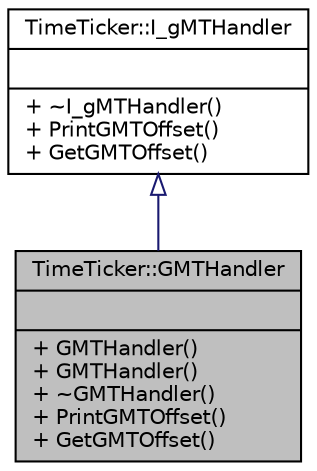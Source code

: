 digraph "TimeTicker::GMTHandler"
{
 // INTERACTIVE_SVG=YES
 // LATEX_PDF_SIZE
  edge [fontname="Helvetica",fontsize="10",labelfontname="Helvetica",labelfontsize="10"];
  node [fontname="Helvetica",fontsize="10",shape=record];
  Node2 [label="{TimeTicker::GMTHandler\n||+ GMTHandler()\l+ GMTHandler()\l+ ~GMTHandler()\l+ PrintGMTOffset()\l+ GetGMTOffset()\l}",height=0.2,width=0.4,color="black", fillcolor="grey75", style="filled", fontcolor="black",tooltip=" "];
  Node3 -> Node2 [dir="back",color="midnightblue",fontsize="10",style="solid",arrowtail="onormal",fontname="Helvetica"];
  Node3 [label="{TimeTicker::I_gMTHandler\n||+ ~I_gMTHandler()\l+ PrintGMTOffset()\l+ GetGMTOffset()\l}",height=0.2,width=0.4,color="black", fillcolor="white", style="filled",URL="$d5/da7/classTimeTicker_1_1I__gMTHandler.html",tooltip=" "];
}
